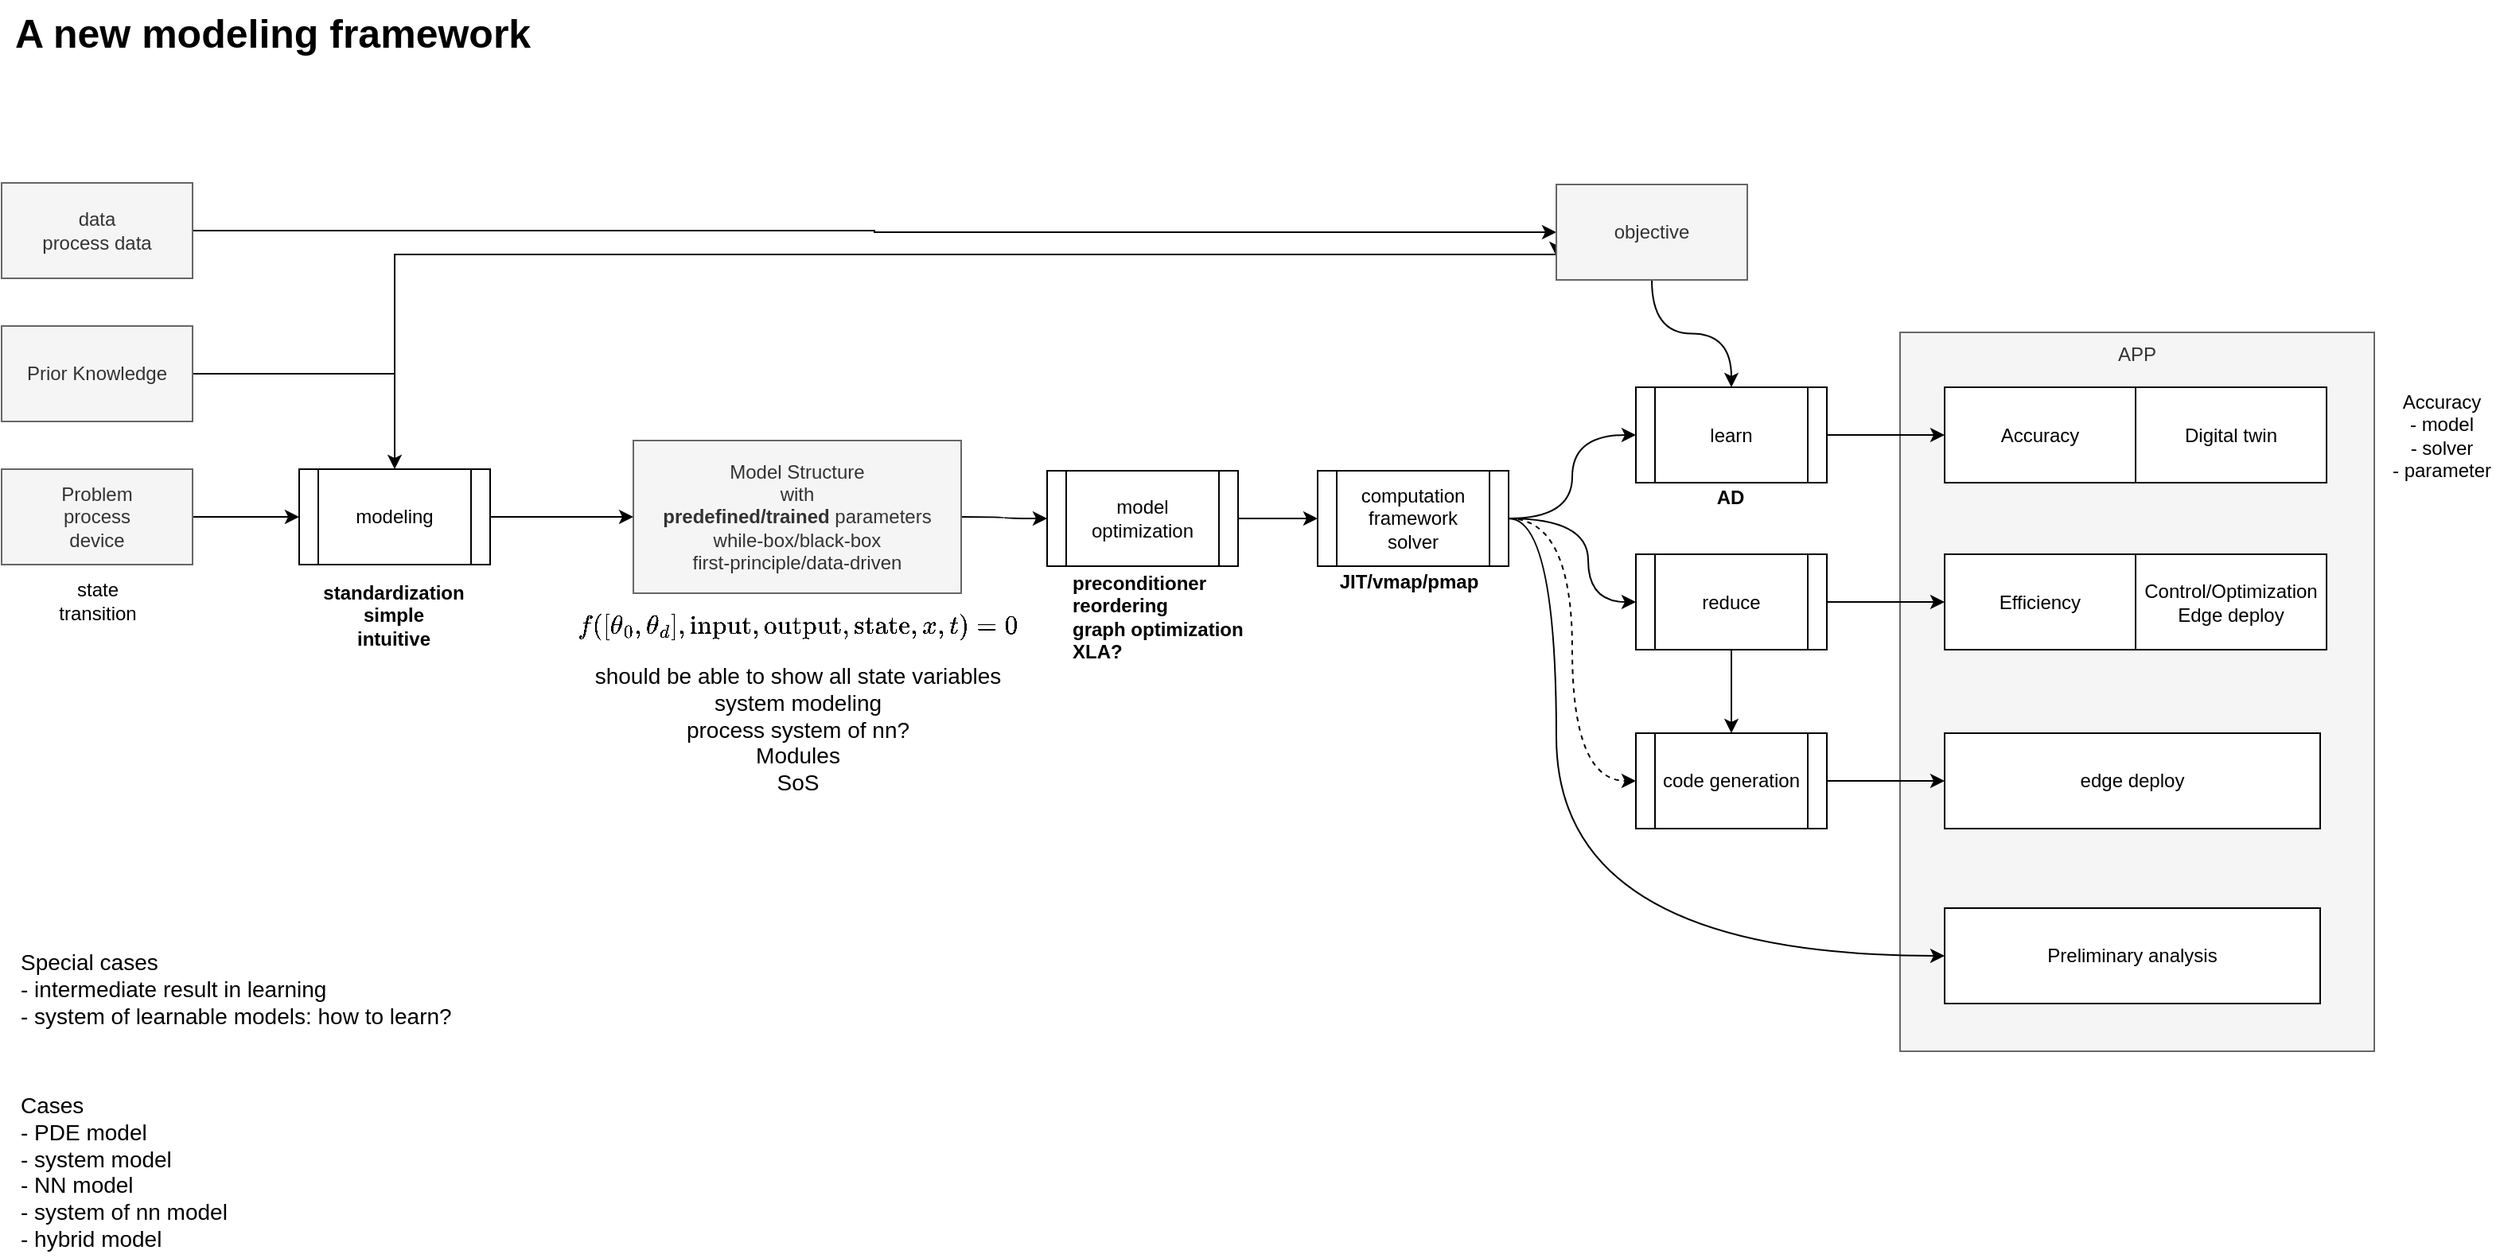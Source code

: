 <mxfile version="20.0.1" type="github">
  <diagram id="WX_kT3aoNidh6nuhI1xW" name="Page-1">
    <mxGraphModel dx="1455" dy="1394" grid="1" gridSize="10" guides="1" tooltips="1" connect="1" arrows="1" fold="1" page="0" pageScale="1" pageWidth="827" pageHeight="1169" math="1" shadow="0">
      <root>
        <mxCell id="0" />
        <mxCell id="1" parent="0" />
        <mxCell id="wcZV9fzcy_JCORuPqOIP-28" value="APP" style="rounded=0;whiteSpace=wrap;html=1;fontSize=12;verticalAlign=top;fillColor=#f5f5f5;fontColor=#333333;strokeColor=#666666;" vertex="1" parent="1">
          <mxGeometry x="1306" y="159" width="298" height="452" as="geometry" />
        </mxCell>
        <mxCell id="wcZV9fzcy_JCORuPqOIP-3" value="" style="edgeStyle=orthogonalEdgeStyle;rounded=0;orthogonalLoop=1;jettySize=auto;html=1;" edge="1" parent="1" source="wcZV9fzcy_JCORuPqOIP-1">
          <mxGeometry relative="1" as="geometry">
            <mxPoint x="300" y="275" as="targetPoint" />
          </mxGeometry>
        </mxCell>
        <mxCell id="wcZV9fzcy_JCORuPqOIP-1" value="Problem&lt;br&gt;process&lt;br&gt;device" style="rounded=0;whiteSpace=wrap;html=1;fillColor=#f5f5f5;fontColor=#333333;strokeColor=#666666;" vertex="1" parent="1">
          <mxGeometry x="113" y="245" width="120" height="60" as="geometry" />
        </mxCell>
        <mxCell id="wcZV9fzcy_JCORuPqOIP-89" value="" style="edgeStyle=orthogonalEdgeStyle;curved=1;rounded=0;orthogonalLoop=1;jettySize=auto;html=1;fontSize=12;fontColor=#000000;elbow=vertical;" edge="1" parent="1" source="wcZV9fzcy_JCORuPqOIP-2" target="wcZV9fzcy_JCORuPqOIP-87">
          <mxGeometry relative="1" as="geometry" />
        </mxCell>
        <mxCell id="wcZV9fzcy_JCORuPqOIP-2" value="Model Structure&lt;br&gt;with&lt;br&gt;&lt;b&gt;predefined/trained&lt;/b&gt; parameters&lt;br&gt;while-box/black-box&lt;br&gt;first-principle/data-driven" style="rounded=0;whiteSpace=wrap;html=1;fillColor=#f5f5f5;fontColor=#333333;strokeColor=#666666;" vertex="1" parent="1">
          <mxGeometry x="510" y="227" width="206" height="96" as="geometry" />
        </mxCell>
        <mxCell id="wcZV9fzcy_JCORuPqOIP-6" value="&lt;font style=&quot;font-size: 14px;&quot;&gt;`f([\theta_0, \theta_d], \text{input}, \text{output}, \text{state}, x, t) = 0`&lt;/font&gt;" style="text;html=1;align=center;verticalAlign=middle;resizable=0;points=[];autosize=1;strokeColor=none;fillColor=none;fontSize=20;" vertex="1" parent="1">
          <mxGeometry x="393" y="326" width="440" height="30" as="geometry" />
        </mxCell>
        <mxCell id="wcZV9fzcy_JCORuPqOIP-8" value="state&lt;br&gt;transition" style="text;html=1;align=center;verticalAlign=middle;resizable=0;points=[];autosize=1;strokeColor=none;fillColor=none;fontSize=12;" vertex="1" parent="1">
          <mxGeometry x="143.5" y="311.5" width="59" height="32" as="geometry" />
        </mxCell>
        <mxCell id="wcZV9fzcy_JCORuPqOIP-18" style="edgeStyle=orthogonalEdgeStyle;rounded=0;orthogonalLoop=1;jettySize=auto;html=1;fontSize=12;entryX=0.5;entryY=0;entryDx=0;entryDy=0;" edge="1" parent="1" source="wcZV9fzcy_JCORuPqOIP-17" target="wcZV9fzcy_JCORuPqOIP-62">
          <mxGeometry relative="1" as="geometry">
            <mxPoint x="369" y="259.143" as="targetPoint" />
          </mxGeometry>
        </mxCell>
        <mxCell id="wcZV9fzcy_JCORuPqOIP-37" style="edgeStyle=orthogonalEdgeStyle;rounded=0;orthogonalLoop=1;jettySize=auto;html=1;entryX=0;entryY=0.75;entryDx=0;entryDy=0;fontSize=12;" edge="1" parent="1" source="wcZV9fzcy_JCORuPqOIP-17" target="wcZV9fzcy_JCORuPqOIP-35">
          <mxGeometry relative="1" as="geometry">
            <Array as="points">
              <mxPoint x="360" y="185" />
              <mxPoint x="360" y="110" />
            </Array>
          </mxGeometry>
        </mxCell>
        <mxCell id="wcZV9fzcy_JCORuPqOIP-17" value="Prior Knowledge" style="rounded=0;whiteSpace=wrap;html=1;fillColor=#f5f5f5;fontColor=#333333;strokeColor=#666666;" vertex="1" parent="1">
          <mxGeometry x="113" y="155" width="120" height="60" as="geometry" />
        </mxCell>
        <mxCell id="wcZV9fzcy_JCORuPqOIP-19" value="Accuracy" style="rounded=0;whiteSpace=wrap;html=1;" vertex="1" parent="1">
          <mxGeometry x="1334" y="193.5" width="120" height="60" as="geometry" />
        </mxCell>
        <mxCell id="wcZV9fzcy_JCORuPqOIP-22" value="Efficiency" style="rounded=0;whiteSpace=wrap;html=1;" vertex="1" parent="1">
          <mxGeometry x="1334" y="298.5" width="120" height="60" as="geometry" />
        </mxCell>
        <mxCell id="wcZV9fzcy_JCORuPqOIP-29" value="Digital twin" style="rounded=0;whiteSpace=wrap;html=1;" vertex="1" parent="1">
          <mxGeometry x="1454" y="193.5" width="120" height="60" as="geometry" />
        </mxCell>
        <mxCell id="wcZV9fzcy_JCORuPqOIP-30" value="Control/Optimization&lt;br&gt;Edge deploy" style="rounded=0;whiteSpace=wrap;html=1;" vertex="1" parent="1">
          <mxGeometry x="1454" y="298.5" width="120" height="60" as="geometry" />
        </mxCell>
        <mxCell id="wcZV9fzcy_JCORuPqOIP-32" value="Accuracy&lt;br&gt;- model&lt;br&gt;- solver&lt;br&gt;- parameter" style="text;html=1;align=center;verticalAlign=middle;resizable=0;points=[];autosize=1;strokeColor=none;fillColor=none;fontSize=12;" vertex="1" parent="1">
          <mxGeometry x="1610" y="193.5" width="72" height="60" as="geometry" />
        </mxCell>
        <mxCell id="wcZV9fzcy_JCORuPqOIP-36" value="" style="edgeStyle=orthogonalEdgeStyle;rounded=0;orthogonalLoop=1;jettySize=auto;html=1;fontSize=12;" edge="1" parent="1" source="wcZV9fzcy_JCORuPqOIP-34" target="wcZV9fzcy_JCORuPqOIP-35">
          <mxGeometry relative="1" as="geometry" />
        </mxCell>
        <mxCell id="wcZV9fzcy_JCORuPqOIP-34" value="data&lt;br&gt;process data" style="rounded=0;whiteSpace=wrap;html=1;fillColor=#f5f5f5;fontColor=#333333;strokeColor=#666666;" vertex="1" parent="1">
          <mxGeometry x="113" y="65" width="120" height="60" as="geometry" />
        </mxCell>
        <mxCell id="wcZV9fzcy_JCORuPqOIP-79" value="" style="edgeStyle=orthogonalEdgeStyle;curved=1;rounded=0;orthogonalLoop=1;jettySize=auto;html=1;fontSize=12;fontColor=#000000;elbow=vertical;" edge="1" parent="1" source="wcZV9fzcy_JCORuPqOIP-35" target="wcZV9fzcy_JCORuPqOIP-68">
          <mxGeometry relative="1" as="geometry" />
        </mxCell>
        <mxCell id="wcZV9fzcy_JCORuPqOIP-35" value="objective" style="rounded=0;whiteSpace=wrap;html=1;fillColor=#f5f5f5;fontColor=#333333;strokeColor=#666666;" vertex="1" parent="1">
          <mxGeometry x="1090" y="66" width="120" height="60" as="geometry" />
        </mxCell>
        <mxCell id="wcZV9fzcy_JCORuPqOIP-51" value="Preliminary analysis" style="rounded=0;whiteSpace=wrap;html=1;" vertex="1" parent="1">
          <mxGeometry x="1334" y="521" width="236" height="60" as="geometry" />
        </mxCell>
        <mxCell id="wcZV9fzcy_JCORuPqOIP-56" value="AD" style="edgeLabel;html=1;align=center;verticalAlign=middle;resizable=0;points=[];fontSize=12;fontStyle=1" vertex="1" connectable="0" parent="1">
          <mxGeometry x="1195.995" y="260.999" as="geometry">
            <mxPoint x="3" y="2" as="offset" />
          </mxGeometry>
        </mxCell>
        <mxCell id="wcZV9fzcy_JCORuPqOIP-57" value="should be able to show all state variables&lt;br&gt;system modeling&lt;br&gt;process system of nn?&lt;br&gt;Modules&lt;br&gt;SoS" style="text;html=1;align=center;verticalAlign=top;resizable=0;points=[];autosize=1;strokeColor=none;fillColor=none;fontSize=14;fontColor=#000000;" vertex="1" parent="1">
          <mxGeometry x="478" y="360" width="270" height="90" as="geometry" />
        </mxCell>
        <mxCell id="wcZV9fzcy_JCORuPqOIP-58" value="JIT/vmap/pmap" style="edgeLabel;html=1;align=center;verticalAlign=middle;resizable=0;points=[];fontSize=12;fontStyle=1" vertex="1" connectable="0" parent="1">
          <mxGeometry x="1002.995" y="317.999" as="geometry">
            <mxPoint x="-6" y="-2" as="offset" />
          </mxGeometry>
        </mxCell>
        <mxCell id="wcZV9fzcy_JCORuPqOIP-59" value="Special cases&lt;br&gt;- intermediate result in learning&lt;br&gt;- system of learnable models: how to learn?" style="text;html=1;align=left;verticalAlign=top;resizable=0;points=[];autosize=1;strokeColor=none;fillColor=none;fontSize=14;fontColor=#000000;" vertex="1" parent="1">
          <mxGeometry x="123" y="540" width="290" height="60" as="geometry" />
        </mxCell>
        <mxCell id="wcZV9fzcy_JCORuPqOIP-60" value="A new modeling framework" style="text;html=1;align=center;verticalAlign=middle;resizable=0;points=[];autosize=1;strokeColor=none;fillColor=none;fontSize=25;fontColor=#000000;fontStyle=1" vertex="1" parent="1">
          <mxGeometry x="113" y="-50" width="340" height="40" as="geometry" />
        </mxCell>
        <mxCell id="wcZV9fzcy_JCORuPqOIP-61" value="standardization&lt;br&gt;simple&lt;br&gt;intuitive" style="edgeLabel;html=1;align=center;verticalAlign=top;resizable=0;points=[];fontSize=12;fontStyle=1" vertex="1" connectable="0" parent="1">
          <mxGeometry x="355.995" y="306.999" as="geometry">
            <mxPoint x="3" y="2" as="offset" />
          </mxGeometry>
        </mxCell>
        <mxCell id="wcZV9fzcy_JCORuPqOIP-63" value="" style="edgeStyle=orthogonalEdgeStyle;curved=1;rounded=0;orthogonalLoop=1;jettySize=auto;html=1;fontSize=25;fontColor=#000000;elbow=vertical;" edge="1" parent="1" source="wcZV9fzcy_JCORuPqOIP-62" target="wcZV9fzcy_JCORuPqOIP-2">
          <mxGeometry relative="1" as="geometry" />
        </mxCell>
        <mxCell id="wcZV9fzcy_JCORuPqOIP-62" value="modeling" style="shape=process;whiteSpace=wrap;html=1;backgroundOutline=1;labelBackgroundColor=#FFFFFF;fontSize=12;fontColor=#000000;" vertex="1" parent="1">
          <mxGeometry x="300" y="245" width="120" height="60" as="geometry" />
        </mxCell>
        <mxCell id="wcZV9fzcy_JCORuPqOIP-74" style="edgeStyle=orthogonalEdgeStyle;curved=1;rounded=0;orthogonalLoop=1;jettySize=auto;html=1;entryX=0;entryY=0.5;entryDx=0;entryDy=0;fontSize=12;fontColor=#000000;elbow=vertical;" edge="1" parent="1" source="wcZV9fzcy_JCORuPqOIP-64" target="wcZV9fzcy_JCORuPqOIP-68">
          <mxGeometry relative="1" as="geometry" />
        </mxCell>
        <mxCell id="wcZV9fzcy_JCORuPqOIP-75" style="edgeStyle=orthogonalEdgeStyle;curved=1;rounded=0;orthogonalLoop=1;jettySize=auto;html=1;entryX=0;entryY=0.5;entryDx=0;entryDy=0;fontSize=12;fontColor=#000000;elbow=vertical;" edge="1" parent="1" source="wcZV9fzcy_JCORuPqOIP-64" target="wcZV9fzcy_JCORuPqOIP-71">
          <mxGeometry relative="1" as="geometry">
            <Array as="points">
              <mxPoint x="1110" y="276" />
              <mxPoint x="1110" y="328" />
            </Array>
          </mxGeometry>
        </mxCell>
        <mxCell id="wcZV9fzcy_JCORuPqOIP-76" style="edgeStyle=orthogonalEdgeStyle;curved=1;rounded=0;orthogonalLoop=1;jettySize=auto;html=1;entryX=0;entryY=0.5;entryDx=0;entryDy=0;fontSize=12;fontColor=#000000;elbow=vertical;" edge="1" parent="1" source="wcZV9fzcy_JCORuPqOIP-64" target="wcZV9fzcy_JCORuPqOIP-51">
          <mxGeometry relative="1" as="geometry">
            <Array as="points">
              <mxPoint x="1090" y="276" />
              <mxPoint x="1090" y="551" />
            </Array>
          </mxGeometry>
        </mxCell>
        <mxCell id="wcZV9fzcy_JCORuPqOIP-85" style="edgeStyle=orthogonalEdgeStyle;curved=1;rounded=0;orthogonalLoop=1;jettySize=auto;html=1;entryX=0;entryY=0.5;entryDx=0;entryDy=0;dashed=1;fontSize=12;fontColor=#000000;elbow=vertical;" edge="1" parent="1" source="wcZV9fzcy_JCORuPqOIP-64" target="wcZV9fzcy_JCORuPqOIP-84">
          <mxGeometry relative="1" as="geometry">
            <Array as="points">
              <mxPoint x="1100" y="276" />
              <mxPoint x="1100" y="441" />
            </Array>
          </mxGeometry>
        </mxCell>
        <mxCell id="wcZV9fzcy_JCORuPqOIP-64" value="&lt;span style=&quot;font-size: 12px;&quot;&gt;computation framework&lt;br&gt;solver&lt;br&gt;&lt;/span&gt;" style="shape=process;whiteSpace=wrap;html=1;backgroundOutline=1;labelBackgroundColor=#FFFFFF;fontSize=12;fontColor=#000000;" vertex="1" parent="1">
          <mxGeometry x="940" y="246" width="120" height="60" as="geometry" />
        </mxCell>
        <mxCell id="wcZV9fzcy_JCORuPqOIP-70" value="" style="edgeStyle=orthogonalEdgeStyle;curved=1;rounded=0;orthogonalLoop=1;jettySize=auto;html=1;fontSize=12;fontColor=#000000;elbow=vertical;" edge="1" parent="1" source="wcZV9fzcy_JCORuPqOIP-68" target="wcZV9fzcy_JCORuPqOIP-19">
          <mxGeometry relative="1" as="geometry" />
        </mxCell>
        <mxCell id="wcZV9fzcy_JCORuPqOIP-68" value="&lt;span style=&quot;font-size: 12px;&quot;&gt;learn&lt;br&gt;&lt;/span&gt;" style="shape=process;whiteSpace=wrap;html=1;backgroundOutline=1;labelBackgroundColor=#FFFFFF;fontSize=12;fontColor=#000000;" vertex="1" parent="1">
          <mxGeometry x="1140" y="193.5" width="120" height="60" as="geometry" />
        </mxCell>
        <mxCell id="wcZV9fzcy_JCORuPqOIP-77" value="" style="edgeStyle=orthogonalEdgeStyle;curved=1;rounded=0;orthogonalLoop=1;jettySize=auto;html=1;fontSize=12;fontColor=#000000;elbow=vertical;" edge="1" parent="1" source="wcZV9fzcy_JCORuPqOIP-71" target="wcZV9fzcy_JCORuPqOIP-22">
          <mxGeometry relative="1" as="geometry" />
        </mxCell>
        <mxCell id="wcZV9fzcy_JCORuPqOIP-94" style="edgeStyle=orthogonalEdgeStyle;curved=1;rounded=0;orthogonalLoop=1;jettySize=auto;html=1;entryX=0.5;entryY=0;entryDx=0;entryDy=0;fontSize=12;fontColor=#000000;elbow=vertical;" edge="1" parent="1" source="wcZV9fzcy_JCORuPqOIP-71" target="wcZV9fzcy_JCORuPqOIP-84">
          <mxGeometry relative="1" as="geometry" />
        </mxCell>
        <mxCell id="wcZV9fzcy_JCORuPqOIP-71" value="&lt;span style=&quot;font-size: 12px;&quot;&gt;reduce&lt;br&gt;&lt;/span&gt;" style="shape=process;whiteSpace=wrap;html=1;backgroundOutline=1;labelBackgroundColor=#FFFFFF;fontSize=12;fontColor=#000000;" vertex="1" parent="1">
          <mxGeometry x="1140" y="298.5" width="120" height="60" as="geometry" />
        </mxCell>
        <mxCell id="wcZV9fzcy_JCORuPqOIP-80" value="edge deploy" style="rounded=0;whiteSpace=wrap;html=1;" vertex="1" parent="1">
          <mxGeometry x="1334" y="411" width="236" height="60" as="geometry" />
        </mxCell>
        <mxCell id="wcZV9fzcy_JCORuPqOIP-82" value="Cases&lt;br&gt;- PDE model&lt;br&gt;- system model&lt;br&gt;- NN model&lt;br&gt;- system of nn model&lt;br&gt;- hybrid model" style="text;html=1;align=left;verticalAlign=top;resizable=0;points=[];autosize=1;strokeColor=none;fillColor=none;fontSize=14;fontColor=#000000;" vertex="1" parent="1">
          <mxGeometry x="123" y="630" width="150" height="110" as="geometry" />
        </mxCell>
        <mxCell id="wcZV9fzcy_JCORuPqOIP-86" value="" style="edgeStyle=orthogonalEdgeStyle;curved=1;rounded=0;orthogonalLoop=1;jettySize=auto;html=1;fontSize=12;fontColor=#000000;elbow=vertical;" edge="1" parent="1" source="wcZV9fzcy_JCORuPqOIP-84" target="wcZV9fzcy_JCORuPqOIP-80">
          <mxGeometry relative="1" as="geometry" />
        </mxCell>
        <mxCell id="wcZV9fzcy_JCORuPqOIP-84" value="&lt;span style=&quot;font-size: 12px;&quot;&gt;code generation&lt;br&gt;&lt;/span&gt;" style="shape=process;whiteSpace=wrap;html=1;backgroundOutline=1;labelBackgroundColor=#FFFFFF;fontSize=12;fontColor=#000000;" vertex="1" parent="1">
          <mxGeometry x="1140" y="411" width="120" height="60" as="geometry" />
        </mxCell>
        <mxCell id="wcZV9fzcy_JCORuPqOIP-90" value="" style="edgeStyle=orthogonalEdgeStyle;curved=1;rounded=0;orthogonalLoop=1;jettySize=auto;html=1;fontSize=12;fontColor=#000000;elbow=vertical;" edge="1" parent="1" source="wcZV9fzcy_JCORuPqOIP-87" target="wcZV9fzcy_JCORuPqOIP-64">
          <mxGeometry relative="1" as="geometry" />
        </mxCell>
        <mxCell id="wcZV9fzcy_JCORuPqOIP-87" value="model&lt;br&gt;optimization" style="shape=process;whiteSpace=wrap;html=1;backgroundOutline=1;labelBackgroundColor=#FFFFFF;fontSize=12;fontColor=#000000;" vertex="1" parent="1">
          <mxGeometry x="770" y="246" width="120" height="60" as="geometry" />
        </mxCell>
        <mxCell id="wcZV9fzcy_JCORuPqOIP-92" value="preconditioner&lt;br&gt;reordering&lt;br&gt;graph optimization&lt;br&gt;XLA?" style="edgeLabel;html=1;align=left;verticalAlign=top;resizable=0;points=[];fontSize=12;fontStyle=1" vertex="1" connectable="0" parent="1">
          <mxGeometry x="789.995" y="304.999" as="geometry">
            <mxPoint x="-6" y="-2" as="offset" />
          </mxGeometry>
        </mxCell>
      </root>
    </mxGraphModel>
  </diagram>
</mxfile>
